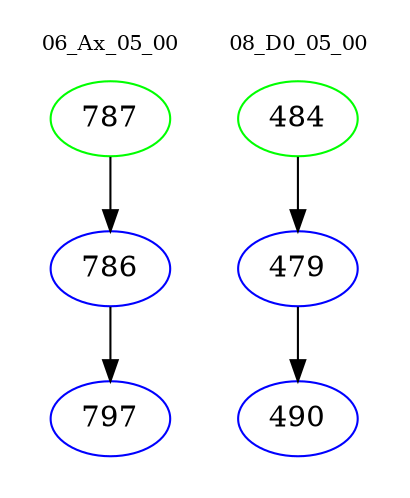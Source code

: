 digraph{
subgraph cluster_0 {
color = white
label = "06_Ax_05_00";
fontsize=10;
T0_787 [label="787", color="green"]
T0_787 -> T0_786 [color="black"]
T0_786 [label="786", color="blue"]
T0_786 -> T0_797 [color="black"]
T0_797 [label="797", color="blue"]
}
subgraph cluster_1 {
color = white
label = "08_D0_05_00";
fontsize=10;
T1_484 [label="484", color="green"]
T1_484 -> T1_479 [color="black"]
T1_479 [label="479", color="blue"]
T1_479 -> T1_490 [color="black"]
T1_490 [label="490", color="blue"]
}
}
